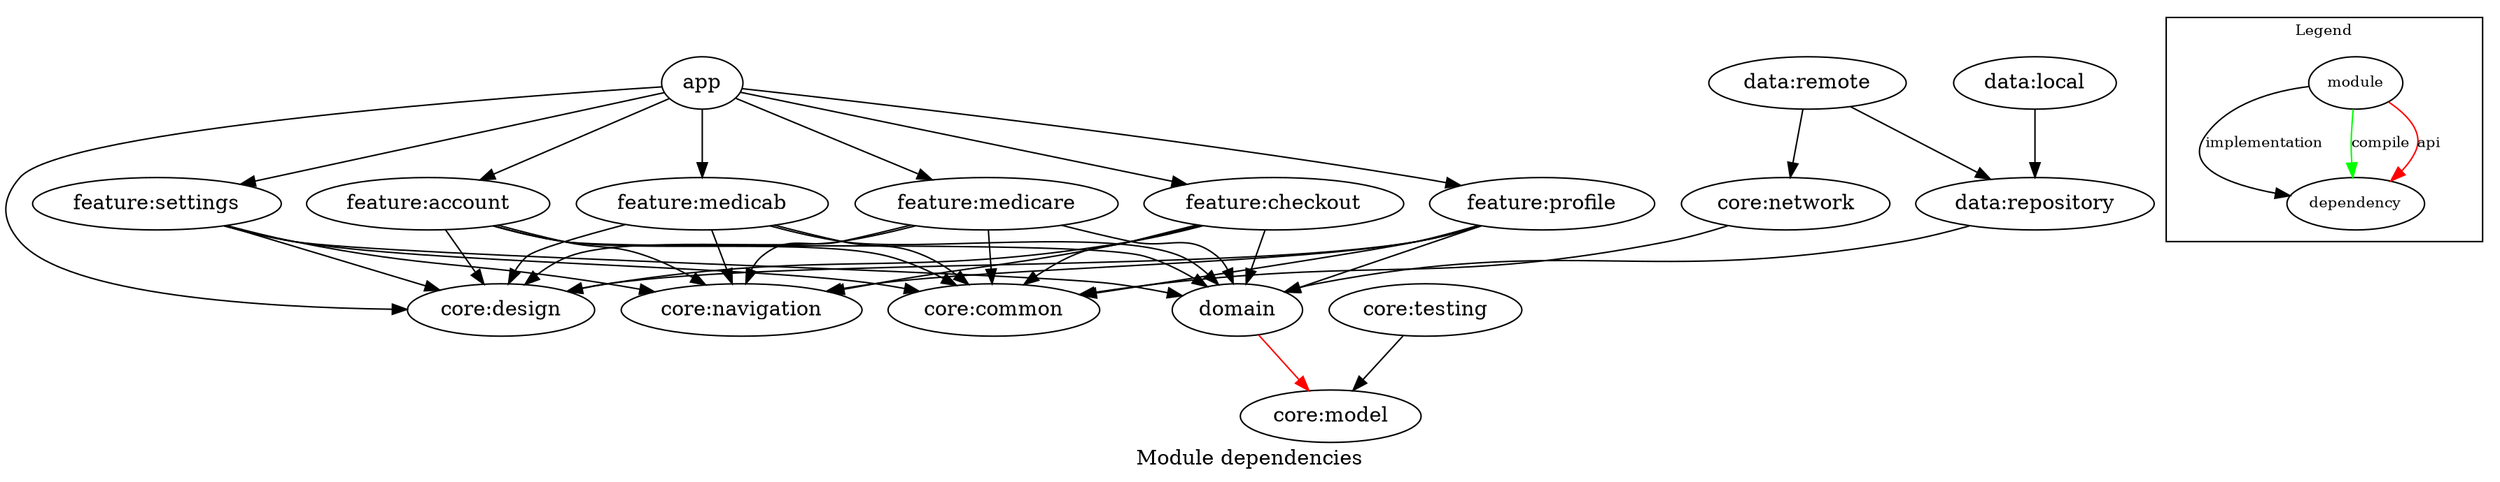 
              digraph modules {
                  rankdir = "TB"
                  label = "Module dependencies"

                  		"app" -> "core:design" [color = black]
"app" -> "feature:account" [color = black]
"app" -> "feature:medicab" [color = black]
"app" -> "feature:medicare" [color = black]
"app" -> "feature:checkout" [color = black]
"app" -> "feature:profile" [color = black]
"app" -> "feature:settings" [color = black]
"domain" -> "core:model" [color = red]
"core:network" -> "core:common" [color = black]
"core:testing" -> "core:model" [color = black]
"data:local" -> "data:repository" [color = black]
"data:remote" -> "data:repository" [color = black]
"data:remote" -> "core:network" [color = black]
"data:repository" -> "domain" [color = black]
"feature:account" -> "core:common" [color = black]
"feature:account" -> "core:design" [color = black]
"feature:account" -> "domain" [color = black]
"feature:account" -> "core:navigation" [color = black]
"feature:checkout" -> "core:common" [color = black]
"feature:checkout" -> "core:design" [color = black]
"feature:checkout" -> "domain" [color = black]
"feature:checkout" -> "core:navigation" [color = black]
"feature:medicab" -> "core:common" [color = black]
"feature:medicab" -> "core:design" [color = black]
"feature:medicab" -> "domain" [color = black]
"feature:medicab" -> "core:navigation" [color = black]
"feature:medicare" -> "core:common" [color = black]
"feature:medicare" -> "core:design" [color = black]
"feature:medicare" -> "domain" [color = black]
"feature:medicare" -> "core:navigation" [color = black]
"feature:profile" -> "core:common" [color = black]
"feature:profile" -> "core:design" [color = black]
"feature:profile" -> "domain" [color = black]
"feature:profile" -> "core:navigation" [color = black]
"feature:settings" -> "core:common" [color = black]
"feature:settings" -> "core:design" [color = black]
"feature:settings" -> "domain" [color = black]
"feature:settings" -> "core:navigation" [color = black]


                  subgraph cluster_01 { 
                      label = "Legend"
                      graph [fontsize = 10]
                      node [fontsize = 10]
                      edge [fontsize = 10]
                      module -> dependency [color=red, label="api"]
                      module -> dependency [color=black, label="implementation"]
                      module -> dependency [color=green, label="compile"]
                  }
              }
